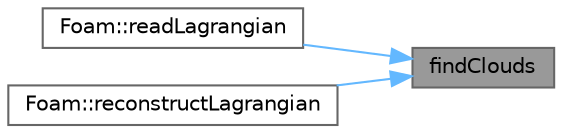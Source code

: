 digraph "findClouds"
{
 // LATEX_PDF_SIZE
  bgcolor="transparent";
  edge [fontname=Helvetica,fontsize=10,labelfontname=Helvetica,labelfontsize=10];
  node [fontname=Helvetica,fontsize=10,shape=box,height=0.2,width=0.4];
  rankdir="RL";
  Node1 [id="Node000001",label="findClouds",height=0.2,width=0.4,color="gray40", fillcolor="grey60", style="filled", fontcolor="black",tooltip=" "];
  Node1 -> Node2 [id="edge1_Node000001_Node000002",dir="back",color="steelblue1",style="solid",tooltip=" "];
  Node2 [id="Node000002",label="Foam::readLagrangian",height=0.2,width=0.4,color="grey40", fillcolor="white", style="filled",URL="$namespaceFoam.html#ad3145b1aa1353d7ca9b8ff051d147466",tooltip=" "];
  Node1 -> Node3 [id="edge2_Node000001_Node000003",dir="back",color="steelblue1",style="solid",tooltip=" "];
  Node3 [id="Node000003",label="Foam::reconstructLagrangian",height=0.2,width=0.4,color="grey40", fillcolor="white", style="filled",URL="$namespaceFoam.html#a4aef171e041a34170ac7f56d50aa8e26",tooltip=" "];
}
